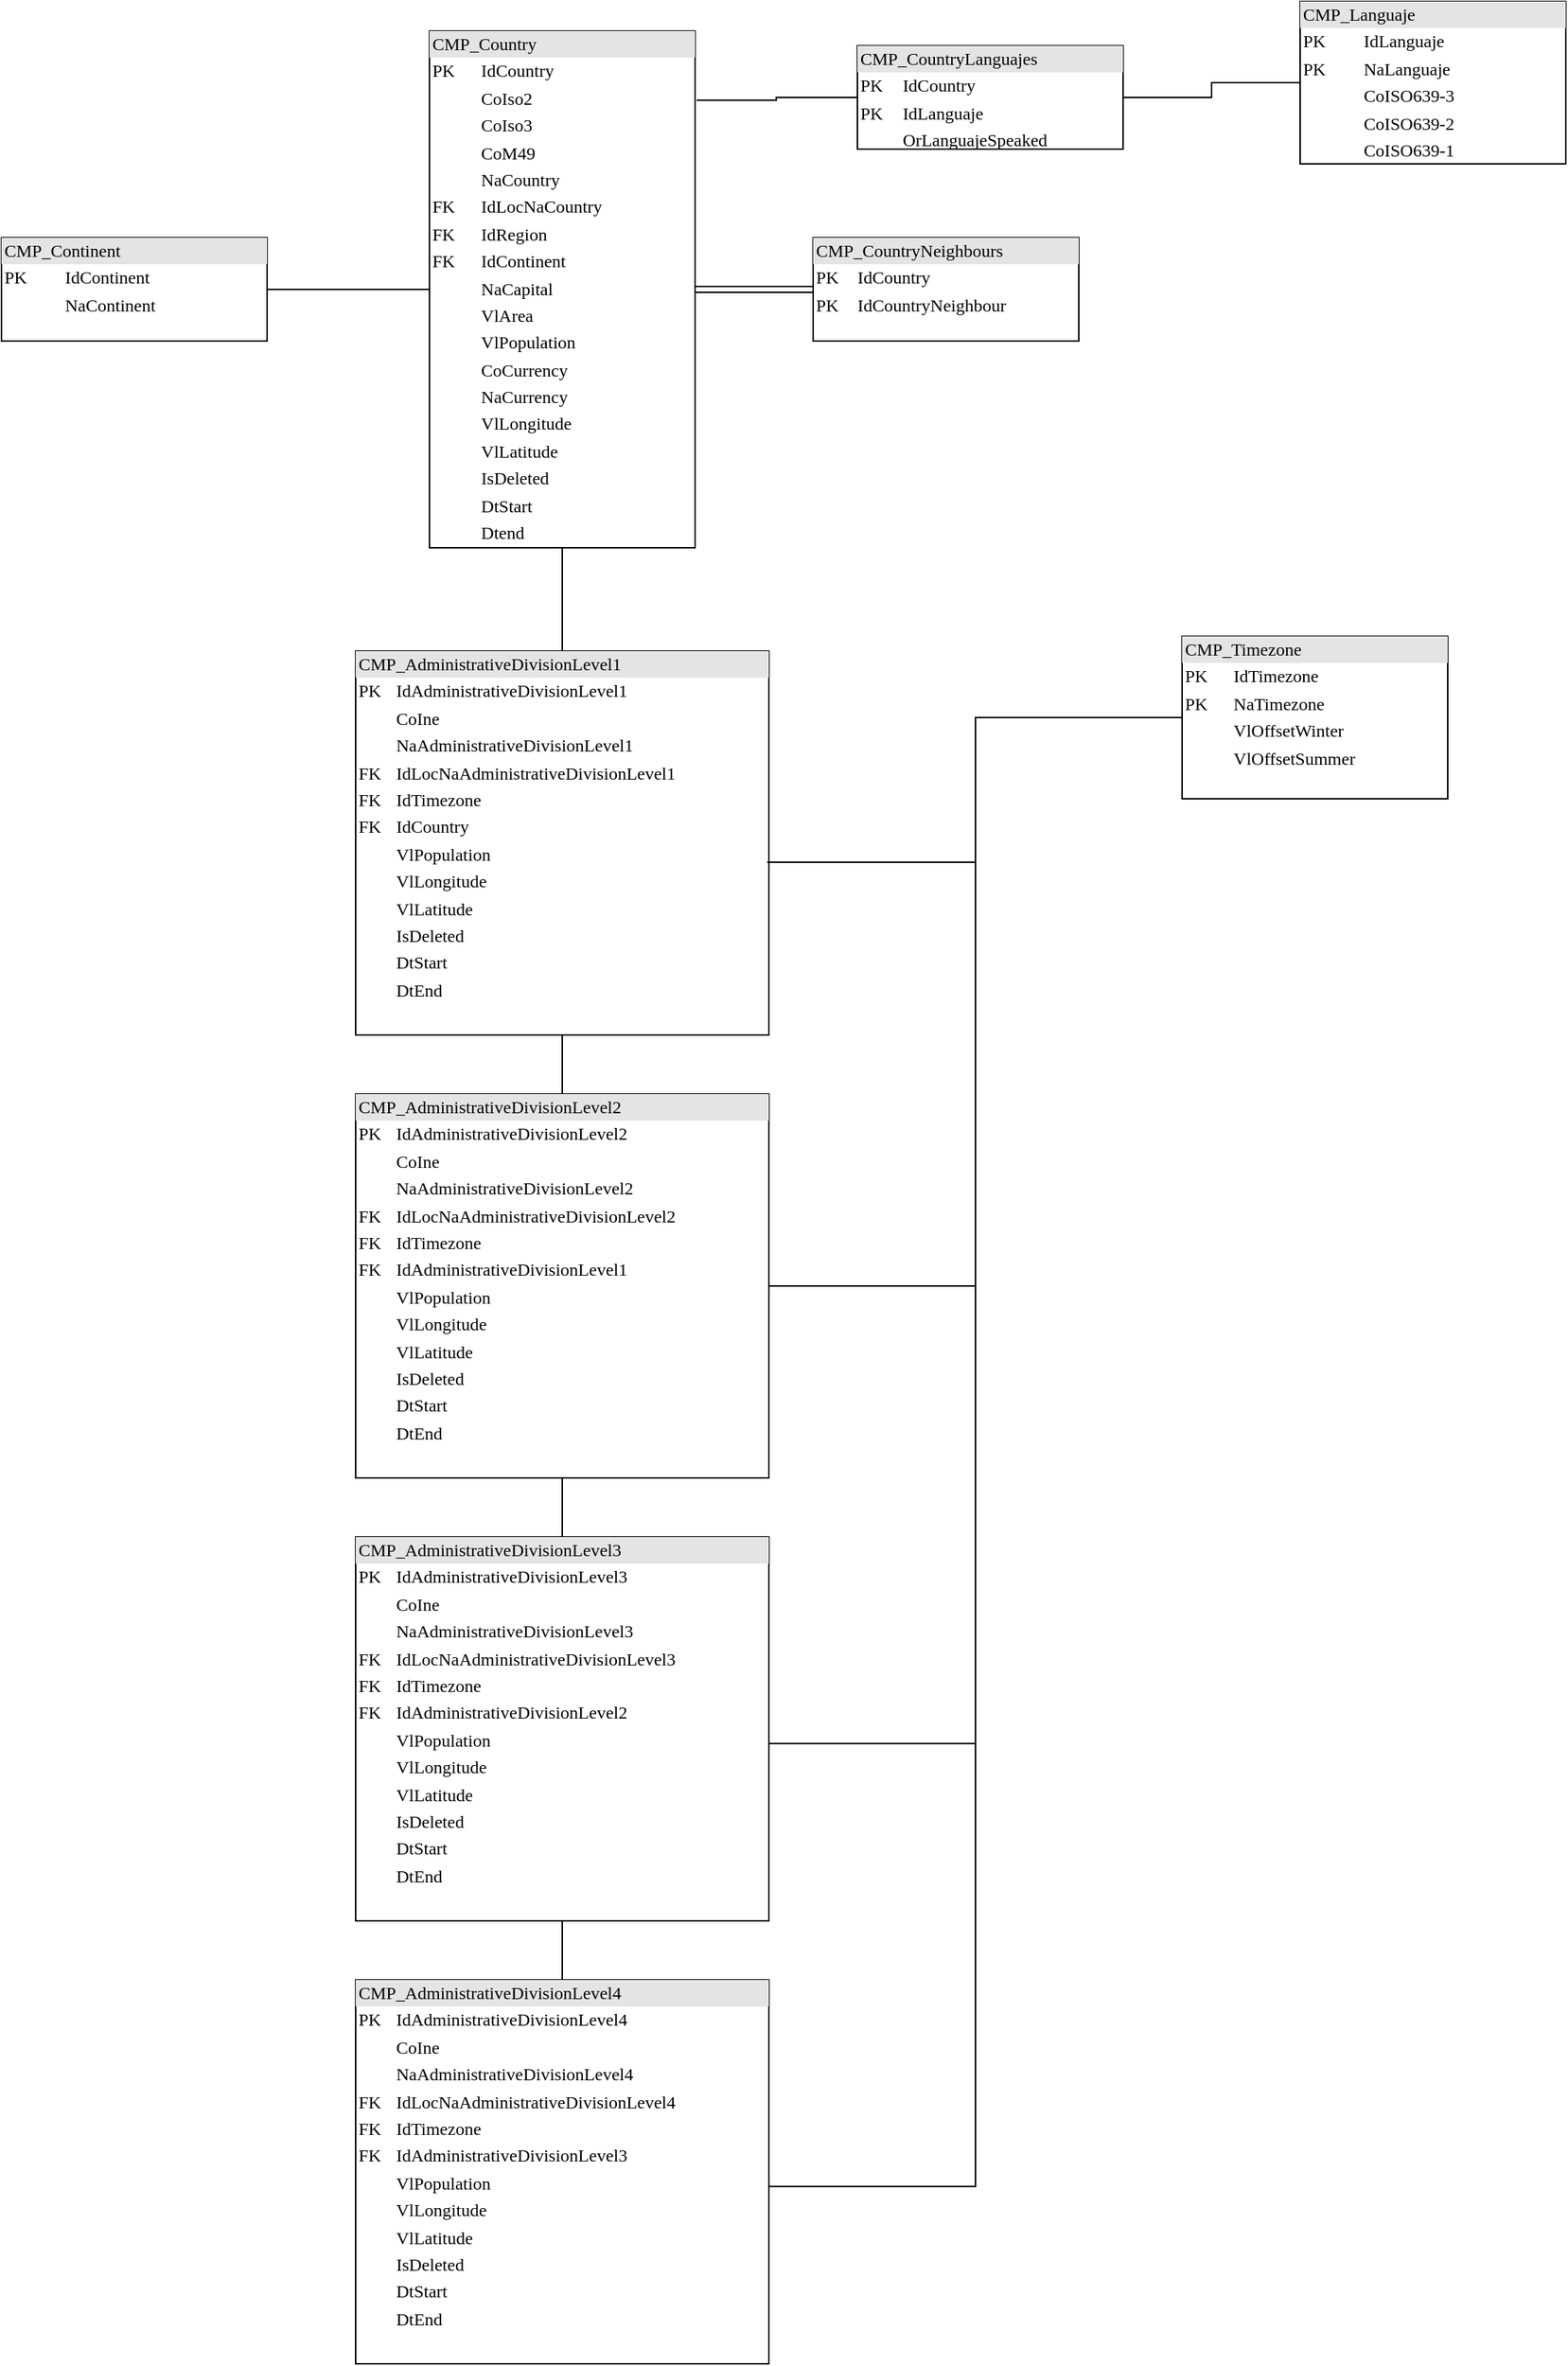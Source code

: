<mxfile version="13.7.9" type="github">
  <diagram name="Page-1" id="2ca16b54-16f6-2749-3443-fa8db7711227">
    <mxGraphModel dx="2522" dy="762" grid="1" gridSize="10" guides="1" tooltips="1" connect="1" arrows="1" fold="1" page="1" pageScale="1" pageWidth="1100" pageHeight="850" background="#ffffff" math="0" shadow="0">
      <root>
        <mxCell id="0" />
        <mxCell id="1" parent="0" />
        <mxCell id="xBLFMSHuW-Dx7zJTYd9U-6" value="" style="edgeStyle=orthogonalEdgeStyle;rounded=0;orthogonalLoop=1;jettySize=auto;html=1;startArrow=none;startFill=0;endArrow=none;endFill=0;" edge="1" parent="1" source="2ed32ef02a7f4228-1" target="2ed32ef02a7f4228-5">
          <mxGeometry relative="1" as="geometry" />
        </mxCell>
        <mxCell id="2ed32ef02a7f4228-1" value="&lt;div style=&quot;box-sizing: border-box ; width: 100% ; background: #e4e4e4 ; padding: 2px&quot;&gt;CMP_Continent&lt;/div&gt;&lt;table style=&quot;width: 100% ; font-size: 1em&quot; cellpadding=&quot;2&quot; cellspacing=&quot;0&quot;&gt;&lt;tbody&gt;&lt;tr&gt;&lt;td&gt;PK&lt;/td&gt;&lt;td&gt;IdContinent&lt;/td&gt;&lt;/tr&gt;&lt;tr&gt;&lt;td&gt;&lt;br&gt;&lt;/td&gt;&lt;td&gt;NaContinent&lt;br&gt;&lt;/td&gt;&lt;/tr&gt;&lt;tr&gt;&lt;td&gt;&lt;/td&gt;&lt;td&gt;&lt;br&gt;&lt;/td&gt;&lt;/tr&gt;&lt;/tbody&gt;&lt;/table&gt;" style="verticalAlign=top;align=left;overflow=fill;html=1;rounded=0;shadow=0;comic=0;labelBackgroundColor=none;strokeWidth=1;fontFamily=Verdana;fontSize=12" parent="1" vertex="1">
          <mxGeometry x="-150" y="380" width="180" height="70" as="geometry" />
        </mxCell>
        <mxCell id="2ed32ef02a7f4228-4" value="&lt;div style=&quot;box-sizing: border-box ; width: 100% ; background: #e4e4e4 ; padding: 2px&quot;&gt;CMP_AdministrativeDivisionLevel1&lt;/div&gt;&lt;table style=&quot;width: 100% ; font-size: 1em&quot; cellpadding=&quot;2&quot; cellspacing=&quot;0&quot;&gt;&lt;tbody&gt;&lt;tr&gt;&lt;td&gt;PK&lt;/td&gt;&lt;td&gt;IdAdministrativeDivisionLevel1&lt;/td&gt;&lt;/tr&gt;&lt;tr&gt;&lt;td&gt;&lt;br&gt;&lt;/td&gt;&lt;td&gt;CoIne&lt;/td&gt;&lt;/tr&gt;&lt;tr&gt;&lt;td&gt;&lt;br&gt;&lt;/td&gt;&lt;td&gt;NaAdministrativeDivisionLevel1&lt;br&gt;&lt;/td&gt;&lt;/tr&gt;&lt;tr&gt;&lt;td&gt;FK&lt;/td&gt;&lt;td&gt;IdLocNaAdministrativeDivisionLevel1&lt;br&gt;&lt;/td&gt;&lt;/tr&gt;&lt;tr&gt;&lt;td&gt;FK&lt;/td&gt;&lt;td&gt;IdTimezone&lt;/td&gt;&lt;/tr&gt;&lt;tr&gt;&lt;td&gt;FK&lt;/td&gt;&lt;td&gt;IdCountry&lt;br&gt;&lt;/td&gt;&lt;/tr&gt;&lt;tr&gt;&lt;td&gt;&lt;br&gt;&lt;/td&gt;&lt;td&gt;VlPopulation&lt;/td&gt;&lt;/tr&gt;&lt;tr&gt;&lt;td&gt;&lt;br&gt;&lt;/td&gt;&lt;td&gt;VlLongitude&lt;/td&gt;&lt;/tr&gt;&lt;tr&gt;&lt;td&gt;&lt;br&gt;&lt;/td&gt;&lt;td&gt;VlLatitude&lt;/td&gt;&lt;/tr&gt;&lt;tr&gt;&lt;td&gt;&lt;br&gt;&lt;/td&gt;&lt;td&gt;IsDeleted&lt;/td&gt;&lt;/tr&gt;&lt;tr&gt;&lt;td&gt;&lt;br&gt;&lt;/td&gt;&lt;td&gt;DtStart&lt;/td&gt;&lt;/tr&gt;&lt;tr&gt;&lt;td&gt;&lt;br&gt;&lt;/td&gt;&lt;td&gt;DtEnd&lt;/td&gt;&lt;/tr&gt;&lt;/tbody&gt;&lt;/table&gt;" style="verticalAlign=top;align=left;overflow=fill;html=1;rounded=0;shadow=0;comic=0;labelBackgroundColor=none;strokeWidth=1;fontFamily=Verdana;fontSize=12" parent="1" vertex="1">
          <mxGeometry x="90" y="660" width="280" height="260" as="geometry" />
        </mxCell>
        <mxCell id="xBLFMSHuW-Dx7zJTYd9U-7" value="" style="edgeStyle=orthogonalEdgeStyle;rounded=0;orthogonalLoop=1;jettySize=auto;html=1;startArrow=none;startFill=0;endArrow=none;endFill=0;" edge="1" parent="1" source="2ed32ef02a7f4228-5" target="2ed32ef02a7f4228-4">
          <mxGeometry relative="1" as="geometry" />
        </mxCell>
        <mxCell id="xBLFMSHuW-Dx7zJTYd9U-14" value="" style="edgeStyle=orthogonalEdgeStyle;rounded=0;orthogonalLoop=1;jettySize=auto;html=1;startArrow=none;startFill=0;endArrow=none;endFill=0;shape=link;" edge="1" parent="1" source="2ed32ef02a7f4228-5" target="xBLFMSHuW-Dx7zJTYd9U-12">
          <mxGeometry relative="1" as="geometry" />
        </mxCell>
        <mxCell id="2ed32ef02a7f4228-5" value="&lt;div style=&quot;box-sizing: border-box ; width: 100% ; background: #e4e4e4 ; padding: 2px&quot;&gt;CMP_Country&lt;/div&gt;&lt;table style=&quot;width: 100% ; font-size: 1em&quot; cellpadding=&quot;2&quot; cellspacing=&quot;0&quot;&gt;&lt;tbody&gt;&lt;tr&gt;&lt;td&gt;PK&lt;/td&gt;&lt;td&gt;IdCountry&lt;/td&gt;&lt;/tr&gt;&lt;tr&gt;&lt;td&gt;&lt;br&gt;&lt;/td&gt;&lt;td&gt;CoIso2&lt;/td&gt;&lt;/tr&gt;&lt;tr&gt;&lt;td&gt;&lt;br&gt;&lt;/td&gt;&lt;td&gt;CoIso3&lt;/td&gt;&lt;/tr&gt;&lt;tr&gt;&lt;td&gt;&lt;/td&gt;&lt;td&gt;CoM49&lt;/td&gt;&lt;/tr&gt;&lt;tr&gt;&lt;td&gt;&lt;br&gt;&lt;/td&gt;&lt;td&gt;NaCountry&lt;/td&gt;&lt;/tr&gt;&lt;tr&gt;&lt;td&gt;FK&lt;/td&gt;&lt;td&gt;IdLocNaCountry&lt;/td&gt;&lt;/tr&gt;&lt;tr&gt;&lt;td&gt;FK&lt;/td&gt;&lt;td&gt;IdRegion&lt;/td&gt;&lt;/tr&gt;&lt;tr&gt;&lt;td&gt;FK&lt;/td&gt;&lt;td&gt;IdContinent&lt;/td&gt;&lt;/tr&gt;&lt;tr&gt;&lt;td&gt;&lt;br&gt;&lt;/td&gt;&lt;td&gt;NaCapital&lt;/td&gt;&lt;/tr&gt;&lt;tr&gt;&lt;td&gt;&lt;br&gt;&lt;/td&gt;&lt;td&gt;VlArea&lt;/td&gt;&lt;/tr&gt;&lt;tr&gt;&lt;td&gt;&lt;br&gt;&lt;/td&gt;&lt;td&gt;VlPopulation&lt;/td&gt;&lt;/tr&gt;&lt;tr&gt;&lt;td&gt;&lt;br&gt;&lt;/td&gt;&lt;td&gt;CoCurrency&lt;/td&gt;&lt;/tr&gt;&lt;tr&gt;&lt;td&gt;&lt;br&gt;&lt;/td&gt;&lt;td&gt;NaCurrency&lt;/td&gt;&lt;/tr&gt;&lt;tr&gt;&lt;td&gt;&lt;br&gt;&lt;/td&gt;&lt;td&gt;VlLongitude&lt;/td&gt;&lt;/tr&gt;&lt;tr&gt;&lt;td&gt;&lt;br&gt;&lt;/td&gt;&lt;td&gt;VlLatitude&lt;/td&gt;&lt;/tr&gt;&lt;tr&gt;&lt;td&gt;&lt;br&gt;&lt;/td&gt;&lt;td&gt;IsDeleted&lt;/td&gt;&lt;/tr&gt;&lt;tr&gt;&lt;td&gt;&lt;br&gt;&lt;/td&gt;&lt;td&gt;DtStart&lt;/td&gt;&lt;/tr&gt;&lt;tr&gt;&lt;td&gt;&lt;br&gt;&lt;/td&gt;&lt;td&gt;Dtend&lt;/td&gt;&lt;/tr&gt;&lt;/tbody&gt;&lt;/table&gt;" style="verticalAlign=top;align=left;overflow=fill;html=1;rounded=0;shadow=0;comic=0;labelBackgroundColor=none;strokeWidth=1;fontFamily=Verdana;fontSize=12" parent="1" vertex="1">
          <mxGeometry x="140" y="240" width="180" height="350" as="geometry" />
        </mxCell>
        <mxCell id="xBLFMSHuW-Dx7zJTYd9U-8" value="" style="edgeStyle=orthogonalEdgeStyle;rounded=0;orthogonalLoop=1;jettySize=auto;html=1;startArrow=none;startFill=0;endArrow=none;endFill=0;" edge="1" parent="1" source="xBLFMSHuW-Dx7zJTYd9U-2" target="2ed32ef02a7f4228-4">
          <mxGeometry relative="1" as="geometry" />
        </mxCell>
        <mxCell id="xBLFMSHuW-Dx7zJTYd9U-2" value="&lt;div style=&quot;box-sizing: border-box ; width: 100% ; background: #e4e4e4 ; padding: 2px&quot;&gt;CMP_AdministrativeDivisionLevel2&lt;/div&gt;&lt;table style=&quot;width: 100% ; font-size: 1em&quot; cellpadding=&quot;2&quot; cellspacing=&quot;0&quot;&gt;&lt;tbody&gt;&lt;tr&gt;&lt;td&gt;PK&lt;/td&gt;&lt;td&gt;IdAdministrativeDivisionLevel2&lt;/td&gt;&lt;/tr&gt;&lt;tr&gt;&lt;td&gt;&lt;br&gt;&lt;/td&gt;&lt;td&gt;CoIne&lt;/td&gt;&lt;/tr&gt;&lt;tr&gt;&lt;td&gt;&lt;br&gt;&lt;/td&gt;&lt;td&gt;NaAdministrativeDivisionLevel2&lt;br&gt;&lt;/td&gt;&lt;/tr&gt;&lt;tr&gt;&lt;td&gt;FK&lt;/td&gt;&lt;td&gt;IdLocNaAdministrativeDivisionLevel2&lt;br&gt;&lt;/td&gt;&lt;/tr&gt;&lt;tr&gt;&lt;td&gt;FK&lt;/td&gt;&lt;td&gt;IdTimezone&lt;/td&gt;&lt;/tr&gt;&lt;tr&gt;&lt;td&gt;FK&lt;/td&gt;&lt;td&gt;IdAdministrativeDivisionLevel1&lt;br&gt;&lt;/td&gt;&lt;/tr&gt;&lt;tr&gt;&lt;td&gt;&lt;br&gt;&lt;/td&gt;&lt;td&gt;VlPopulation&lt;/td&gt;&lt;/tr&gt;&lt;tr&gt;&lt;td&gt;&lt;br&gt;&lt;/td&gt;&lt;td&gt;VlLongitude&lt;/td&gt;&lt;/tr&gt;&lt;tr&gt;&lt;td&gt;&lt;br&gt;&lt;/td&gt;&lt;td&gt;VlLatitude&lt;/td&gt;&lt;/tr&gt;&lt;tr&gt;&lt;td&gt;&lt;br&gt;&lt;/td&gt;&lt;td&gt;IsDeleted&lt;/td&gt;&lt;/tr&gt;&lt;tr&gt;&lt;td&gt;&lt;br&gt;&lt;/td&gt;&lt;td&gt;DtStart&lt;/td&gt;&lt;/tr&gt;&lt;tr&gt;&lt;td&gt;&lt;br&gt;&lt;/td&gt;&lt;td&gt;DtEnd&lt;/td&gt;&lt;/tr&gt;&lt;/tbody&gt;&lt;/table&gt;" style="verticalAlign=top;align=left;overflow=fill;html=1;rounded=0;shadow=0;comic=0;labelBackgroundColor=none;strokeWidth=1;fontFamily=Verdana;fontSize=12" vertex="1" parent="1">
          <mxGeometry x="90" y="960" width="280" height="260" as="geometry" />
        </mxCell>
        <mxCell id="xBLFMSHuW-Dx7zJTYd9U-9" value="" style="edgeStyle=orthogonalEdgeStyle;rounded=0;orthogonalLoop=1;jettySize=auto;html=1;startArrow=none;startFill=0;endArrow=none;endFill=0;" edge="1" parent="1" source="xBLFMSHuW-Dx7zJTYd9U-3" target="xBLFMSHuW-Dx7zJTYd9U-2">
          <mxGeometry relative="1" as="geometry" />
        </mxCell>
        <mxCell id="xBLFMSHuW-Dx7zJTYd9U-3" value="&lt;div style=&quot;box-sizing: border-box ; width: 100% ; background: #e4e4e4 ; padding: 2px&quot;&gt;CMP_AdministrativeDivisionLevel3&lt;/div&gt;&lt;table style=&quot;width: 100% ; font-size: 1em&quot; cellpadding=&quot;2&quot; cellspacing=&quot;0&quot;&gt;&lt;tbody&gt;&lt;tr&gt;&lt;td&gt;PK&lt;/td&gt;&lt;td&gt;IdAdministrativeDivisionLevel3&lt;/td&gt;&lt;/tr&gt;&lt;tr&gt;&lt;td&gt;&lt;br&gt;&lt;/td&gt;&lt;td&gt;CoIne&lt;/td&gt;&lt;/tr&gt;&lt;tr&gt;&lt;td&gt;&lt;br&gt;&lt;/td&gt;&lt;td&gt;NaAdministrativeDivisionLevel3&lt;br&gt;&lt;/td&gt;&lt;/tr&gt;&lt;tr&gt;&lt;td&gt;FK&lt;/td&gt;&lt;td&gt;IdLocNaAdministrativeDivisionLevel3&lt;br&gt;&lt;/td&gt;&lt;/tr&gt;&lt;tr&gt;&lt;td&gt;FK&lt;/td&gt;&lt;td&gt;IdTimezone&lt;/td&gt;&lt;/tr&gt;&lt;tr&gt;&lt;td&gt;FK&lt;/td&gt;&lt;td&gt;IdAdministrativeDivisionLevel2&lt;br&gt;&lt;/td&gt;&lt;/tr&gt;&lt;tr&gt;&lt;td&gt;&lt;br&gt;&lt;/td&gt;&lt;td&gt;VlPopulation&lt;/td&gt;&lt;/tr&gt;&lt;tr&gt;&lt;td&gt;&lt;br&gt;&lt;/td&gt;&lt;td&gt;VlLongitude&lt;/td&gt;&lt;/tr&gt;&lt;tr&gt;&lt;td&gt;&lt;br&gt;&lt;/td&gt;&lt;td&gt;VlLatitude&lt;/td&gt;&lt;/tr&gt;&lt;tr&gt;&lt;td&gt;&lt;br&gt;&lt;/td&gt;&lt;td&gt;IsDeleted&lt;/td&gt;&lt;/tr&gt;&lt;tr&gt;&lt;td&gt;&lt;br&gt;&lt;/td&gt;&lt;td&gt;DtStart&lt;/td&gt;&lt;/tr&gt;&lt;tr&gt;&lt;td&gt;&lt;br&gt;&lt;/td&gt;&lt;td&gt;DtEnd&lt;/td&gt;&lt;/tr&gt;&lt;/tbody&gt;&lt;/table&gt;" style="verticalAlign=top;align=left;overflow=fill;html=1;rounded=0;shadow=0;comic=0;labelBackgroundColor=none;strokeWidth=1;fontFamily=Verdana;fontSize=12" vertex="1" parent="1">
          <mxGeometry x="90" y="1260" width="280" height="260" as="geometry" />
        </mxCell>
        <mxCell id="xBLFMSHuW-Dx7zJTYd9U-10" value="" style="edgeStyle=orthogonalEdgeStyle;rounded=0;orthogonalLoop=1;jettySize=auto;html=1;startArrow=none;startFill=0;endArrow=none;endFill=0;" edge="1" parent="1" source="xBLFMSHuW-Dx7zJTYd9U-4" target="xBLFMSHuW-Dx7zJTYd9U-3">
          <mxGeometry relative="1" as="geometry" />
        </mxCell>
        <mxCell id="xBLFMSHuW-Dx7zJTYd9U-4" value="&lt;div style=&quot;box-sizing: border-box ; width: 100% ; background: #e4e4e4 ; padding: 2px&quot;&gt;CMP_AdministrativeDivisionLevel4&lt;/div&gt;&lt;table style=&quot;width: 100% ; font-size: 1em&quot; cellpadding=&quot;2&quot; cellspacing=&quot;0&quot;&gt;&lt;tbody&gt;&lt;tr&gt;&lt;td&gt;PK&lt;/td&gt;&lt;td&gt;IdAdministrativeDivisionLevel4&lt;/td&gt;&lt;/tr&gt;&lt;tr&gt;&lt;td&gt;&lt;br&gt;&lt;/td&gt;&lt;td&gt;CoIne&lt;/td&gt;&lt;/tr&gt;&lt;tr&gt;&lt;td&gt;&lt;br&gt;&lt;/td&gt;&lt;td&gt;NaAdministrativeDivisionLevel4&lt;br&gt;&lt;/td&gt;&lt;/tr&gt;&lt;tr&gt;&lt;td&gt;FK&lt;/td&gt;&lt;td&gt;IdLocNaAdministrativeDivisionLevel4&lt;br&gt;&lt;/td&gt;&lt;/tr&gt;&lt;tr&gt;&lt;td&gt;FK&lt;/td&gt;&lt;td&gt;IdTimezone&lt;/td&gt;&lt;/tr&gt;&lt;tr&gt;&lt;td&gt;FK&lt;/td&gt;&lt;td&gt;IdAdministrativeDivisionLevel3&lt;br&gt;&lt;/td&gt;&lt;/tr&gt;&lt;tr&gt;&lt;td&gt;&lt;br&gt;&lt;/td&gt;&lt;td&gt;VlPopulation&lt;/td&gt;&lt;/tr&gt;&lt;tr&gt;&lt;td&gt;&lt;br&gt;&lt;/td&gt;&lt;td&gt;VlLongitude&lt;/td&gt;&lt;/tr&gt;&lt;tr&gt;&lt;td&gt;&lt;br&gt;&lt;/td&gt;&lt;td&gt;VlLatitude&lt;/td&gt;&lt;/tr&gt;&lt;tr&gt;&lt;td&gt;&lt;br&gt;&lt;/td&gt;&lt;td&gt;IsDeleted&lt;/td&gt;&lt;/tr&gt;&lt;tr&gt;&lt;td&gt;&lt;br&gt;&lt;/td&gt;&lt;td&gt;DtStart&lt;/td&gt;&lt;/tr&gt;&lt;tr&gt;&lt;td&gt;&lt;br&gt;&lt;/td&gt;&lt;td&gt;DtEnd&lt;/td&gt;&lt;/tr&gt;&lt;/tbody&gt;&lt;/table&gt;" style="verticalAlign=top;align=left;overflow=fill;html=1;rounded=0;shadow=0;comic=0;labelBackgroundColor=none;strokeWidth=1;fontFamily=Verdana;fontSize=12" vertex="1" parent="1">
          <mxGeometry x="90" y="1560" width="280" height="260" as="geometry" />
        </mxCell>
        <mxCell id="xBLFMSHuW-Dx7zJTYd9U-12" value="&lt;div style=&quot;box-sizing: border-box ; width: 100% ; background: #e4e4e4 ; padding: 2px&quot;&gt;CMP_CountryNeighbours&lt;/div&gt;&lt;table style=&quot;width: 100% ; font-size: 1em&quot; cellpadding=&quot;2&quot; cellspacing=&quot;0&quot;&gt;&lt;tbody&gt;&lt;tr&gt;&lt;td&gt;PK&lt;/td&gt;&lt;td&gt;IdCountry&lt;/td&gt;&lt;/tr&gt;&lt;tr&gt;&lt;td&gt;PK&lt;/td&gt;&lt;td&gt;IdCountryNeighbour&lt;br&gt;&lt;/td&gt;&lt;/tr&gt;&lt;tr&gt;&lt;td&gt;&lt;/td&gt;&lt;td&gt;&lt;br&gt;&lt;/td&gt;&lt;/tr&gt;&lt;/tbody&gt;&lt;/table&gt;" style="verticalAlign=top;align=left;overflow=fill;html=1;rounded=0;shadow=0;comic=0;labelBackgroundColor=none;strokeWidth=1;fontFamily=Verdana;fontSize=12" vertex="1" parent="1">
          <mxGeometry x="400" y="380" width="180" height="70" as="geometry" />
        </mxCell>
        <mxCell id="xBLFMSHuW-Dx7zJTYd9U-16" style="edgeStyle=orthogonalEdgeStyle;rounded=0;orthogonalLoop=1;jettySize=auto;html=1;exitX=0;exitY=0.5;exitDx=0;exitDy=0;entryX=0.996;entryY=0.55;entryDx=0;entryDy=0;entryPerimeter=0;startArrow=none;startFill=0;endArrow=none;endFill=0;" edge="1" parent="1" source="xBLFMSHuW-Dx7zJTYd9U-15" target="2ed32ef02a7f4228-4">
          <mxGeometry relative="1" as="geometry" />
        </mxCell>
        <mxCell id="xBLFMSHuW-Dx7zJTYd9U-17" style="edgeStyle=orthogonalEdgeStyle;rounded=0;orthogonalLoop=1;jettySize=auto;html=1;exitX=0;exitY=0.5;exitDx=0;exitDy=0;entryX=1;entryY=0.5;entryDx=0;entryDy=0;startArrow=none;startFill=0;endArrow=none;endFill=0;" edge="1" parent="1" source="xBLFMSHuW-Dx7zJTYd9U-15" target="xBLFMSHuW-Dx7zJTYd9U-2">
          <mxGeometry relative="1" as="geometry" />
        </mxCell>
        <mxCell id="xBLFMSHuW-Dx7zJTYd9U-18" style="edgeStyle=orthogonalEdgeStyle;rounded=0;orthogonalLoop=1;jettySize=auto;html=1;exitX=0;exitY=0.5;exitDx=0;exitDy=0;entryX=1;entryY=0.538;entryDx=0;entryDy=0;entryPerimeter=0;startArrow=none;startFill=0;endArrow=none;endFill=0;" edge="1" parent="1" source="xBLFMSHuW-Dx7zJTYd9U-15" target="xBLFMSHuW-Dx7zJTYd9U-3">
          <mxGeometry relative="1" as="geometry" />
        </mxCell>
        <mxCell id="xBLFMSHuW-Dx7zJTYd9U-19" style="edgeStyle=orthogonalEdgeStyle;rounded=0;orthogonalLoop=1;jettySize=auto;html=1;exitX=0;exitY=0.5;exitDx=0;exitDy=0;entryX=1;entryY=0.538;entryDx=0;entryDy=0;entryPerimeter=0;startArrow=none;startFill=0;endArrow=none;endFill=0;" edge="1" parent="1" source="xBLFMSHuW-Dx7zJTYd9U-15" target="xBLFMSHuW-Dx7zJTYd9U-4">
          <mxGeometry relative="1" as="geometry" />
        </mxCell>
        <mxCell id="xBLFMSHuW-Dx7zJTYd9U-15" value="&lt;div style=&quot;box-sizing: border-box ; width: 100% ; background: #e4e4e4 ; padding: 2px&quot;&gt;CMP_Timezone&lt;/div&gt;&lt;table style=&quot;width: 100% ; font-size: 1em&quot; cellpadding=&quot;2&quot; cellspacing=&quot;0&quot;&gt;&lt;tbody&gt;&lt;tr&gt;&lt;td&gt;PK&lt;/td&gt;&lt;td&gt;IdTimezone&lt;/td&gt;&lt;/tr&gt;&lt;tr&gt;&lt;td&gt;PK&lt;/td&gt;&lt;td&gt;NaTimezone&lt;br&gt;&lt;/td&gt;&lt;/tr&gt;&lt;tr&gt;&lt;td&gt;&lt;br&gt;&lt;/td&gt;&lt;td&gt;VlOffsetWinter&lt;br&gt;&lt;/td&gt;&lt;/tr&gt;&lt;tr&gt;&lt;td&gt;&lt;br&gt;&lt;/td&gt;&lt;td&gt;VlOffsetSummer&lt;br&gt;&lt;/td&gt;&lt;/tr&gt;&lt;tr&gt;&lt;td&gt;&lt;/td&gt;&lt;td&gt;&lt;br&gt;&lt;/td&gt;&lt;/tr&gt;&lt;/tbody&gt;&lt;/table&gt;" style="verticalAlign=top;align=left;overflow=fill;html=1;rounded=0;shadow=0;comic=0;labelBackgroundColor=none;strokeWidth=1;fontFamily=Verdana;fontSize=12" vertex="1" parent="1">
          <mxGeometry x="650" y="650" width="180" height="110" as="geometry" />
        </mxCell>
        <mxCell id="xBLFMSHuW-Dx7zJTYd9U-20" value="&lt;div style=&quot;box-sizing: border-box ; width: 100% ; background: #e4e4e4 ; padding: 2px&quot;&gt;CMP_Languaje&lt;/div&gt;&lt;table style=&quot;width: 100% ; font-size: 1em&quot; cellpadding=&quot;2&quot; cellspacing=&quot;0&quot;&gt;&lt;tbody&gt;&lt;tr&gt;&lt;td&gt;PK&lt;/td&gt;&lt;td&gt;IdLanguaje&lt;/td&gt;&lt;/tr&gt;&lt;tr&gt;&lt;td&gt;PK&lt;/td&gt;&lt;td&gt;NaLanguaje&lt;br&gt;&lt;/td&gt;&lt;/tr&gt;&lt;tr&gt;&lt;td&gt;&lt;br&gt;&lt;/td&gt;&lt;td&gt;CoISO639-3&lt;br&gt;&lt;/td&gt;&lt;/tr&gt;&lt;tr&gt;&lt;td&gt;&lt;br&gt;&lt;/td&gt;&lt;td&gt;CoISO639-2&lt;br&gt;&lt;/td&gt;&lt;/tr&gt;&lt;tr&gt;&lt;td&gt;&lt;/td&gt;&lt;td&gt;CoISO639-1&lt;br&gt;&lt;/td&gt;&lt;/tr&gt;&lt;/tbody&gt;&lt;/table&gt;" style="verticalAlign=top;align=left;overflow=fill;html=1;rounded=0;shadow=0;comic=0;labelBackgroundColor=none;strokeWidth=1;fontFamily=Verdana;fontSize=12" vertex="1" parent="1">
          <mxGeometry x="730" y="220" width="180" height="110" as="geometry" />
        </mxCell>
        <mxCell id="xBLFMSHuW-Dx7zJTYd9U-22" style="edgeStyle=orthogonalEdgeStyle;rounded=0;orthogonalLoop=1;jettySize=auto;html=1;exitX=0;exitY=0.5;exitDx=0;exitDy=0;entryX=1.006;entryY=0.134;entryDx=0;entryDy=0;entryPerimeter=0;startArrow=none;startFill=0;endArrow=none;endFill=0;" edge="1" parent="1" source="xBLFMSHuW-Dx7zJTYd9U-21" target="2ed32ef02a7f4228-5">
          <mxGeometry relative="1" as="geometry" />
        </mxCell>
        <mxCell id="xBLFMSHuW-Dx7zJTYd9U-23" style="edgeStyle=orthogonalEdgeStyle;rounded=0;orthogonalLoop=1;jettySize=auto;html=1;exitX=1;exitY=0.5;exitDx=0;exitDy=0;entryX=0;entryY=0.5;entryDx=0;entryDy=0;startArrow=none;startFill=0;endArrow=none;endFill=0;" edge="1" parent="1" source="xBLFMSHuW-Dx7zJTYd9U-21" target="xBLFMSHuW-Dx7zJTYd9U-20">
          <mxGeometry relative="1" as="geometry" />
        </mxCell>
        <mxCell id="xBLFMSHuW-Dx7zJTYd9U-21" value="&lt;div style=&quot;box-sizing: border-box ; width: 100% ; background: #e4e4e4 ; padding: 2px&quot;&gt;CMP_CountryLanguajes&lt;/div&gt;&lt;table style=&quot;width: 100% ; font-size: 1em&quot; cellpadding=&quot;2&quot; cellspacing=&quot;0&quot;&gt;&lt;tbody&gt;&lt;tr&gt;&lt;td&gt;PK&lt;/td&gt;&lt;td&gt;IdCountry&lt;/td&gt;&lt;/tr&gt;&lt;tr&gt;&lt;td&gt;PK&lt;/td&gt;&lt;td&gt;IdLanguaje&lt;br&gt;&lt;/td&gt;&lt;/tr&gt;&lt;tr&gt;&lt;td&gt;&lt;br&gt;&lt;/td&gt;&lt;td&gt;OrLanguajeSpeaked&lt;/td&gt;&lt;/tr&gt;&lt;tr&gt;&lt;td&gt;&lt;/td&gt;&lt;td&gt;&lt;br&gt;&lt;/td&gt;&lt;/tr&gt;&lt;/tbody&gt;&lt;/table&gt;" style="verticalAlign=top;align=left;overflow=fill;html=1;rounded=0;shadow=0;comic=0;labelBackgroundColor=none;strokeWidth=1;fontFamily=Verdana;fontSize=12" vertex="1" parent="1">
          <mxGeometry x="430" y="250" width="180" height="70" as="geometry" />
        </mxCell>
      </root>
    </mxGraphModel>
  </diagram>
</mxfile>
